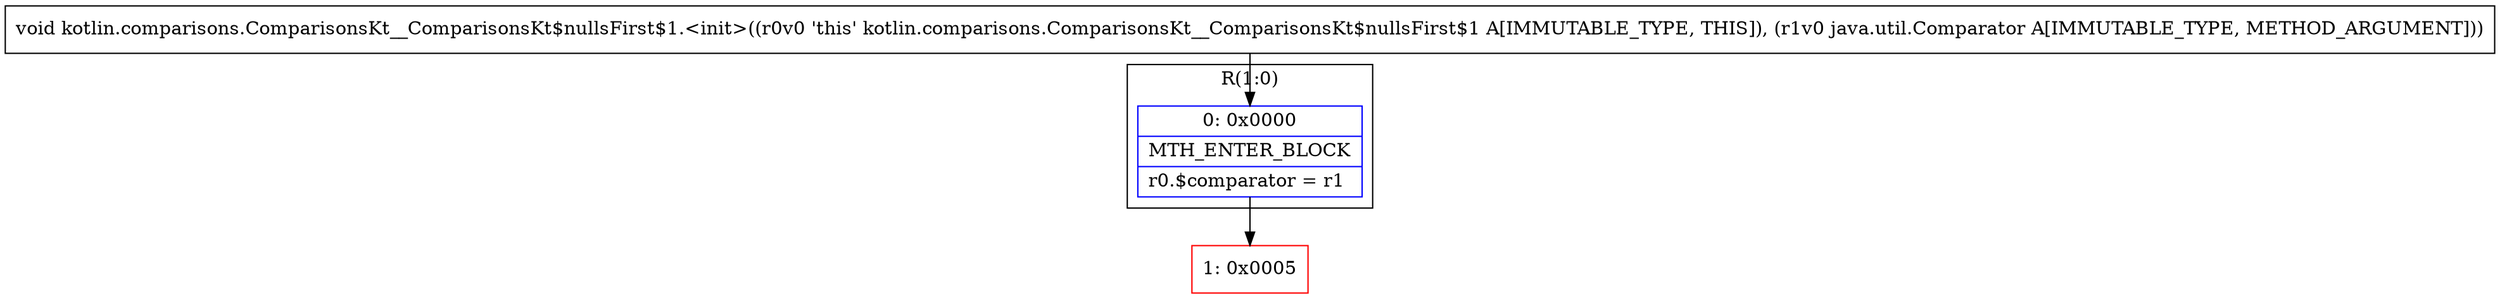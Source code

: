 digraph "CFG forkotlin.comparisons.ComparisonsKt__ComparisonsKt$nullsFirst$1.\<init\>(Ljava\/util\/Comparator;)V" {
subgraph cluster_Region_1760820093 {
label = "R(1:0)";
node [shape=record,color=blue];
Node_0 [shape=record,label="{0\:\ 0x0000|MTH_ENTER_BLOCK\l|r0.$comparator = r1\l}"];
}
Node_1 [shape=record,color=red,label="{1\:\ 0x0005}"];
MethodNode[shape=record,label="{void kotlin.comparisons.ComparisonsKt__ComparisonsKt$nullsFirst$1.\<init\>((r0v0 'this' kotlin.comparisons.ComparisonsKt__ComparisonsKt$nullsFirst$1 A[IMMUTABLE_TYPE, THIS]), (r1v0 java.util.Comparator A[IMMUTABLE_TYPE, METHOD_ARGUMENT])) }"];
MethodNode -> Node_0;
Node_0 -> Node_1;
}

